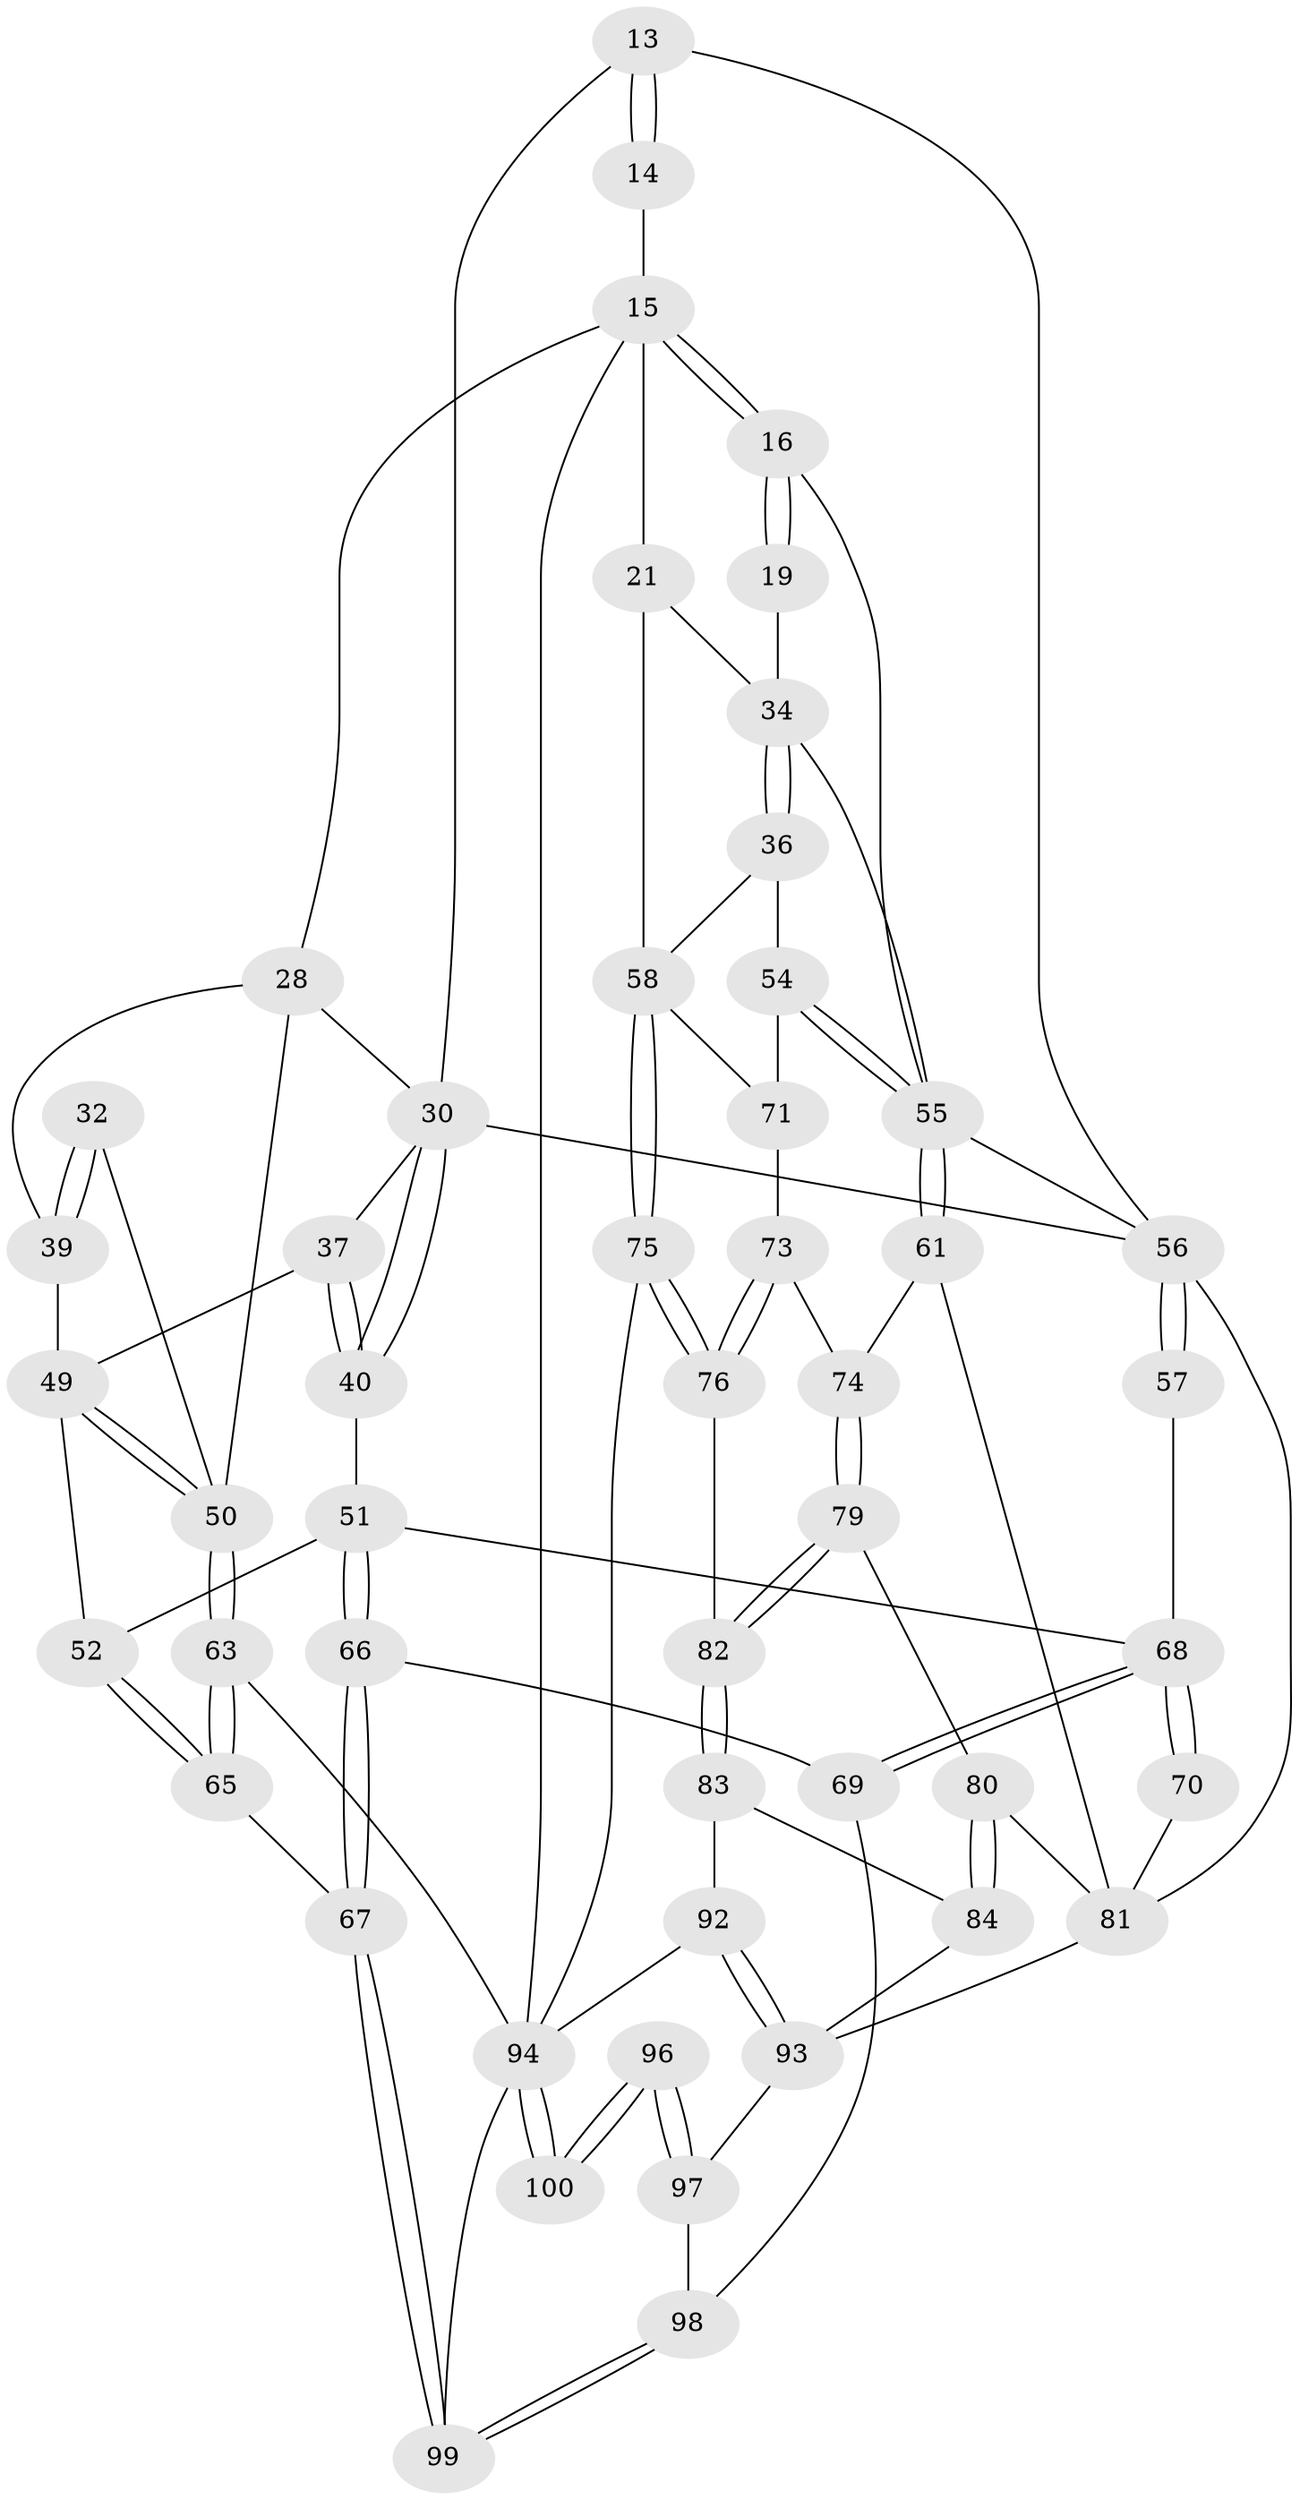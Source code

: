// original degree distribution, {3: 0.03, 4: 0.24, 6: 0.24, 5: 0.49}
// Generated by graph-tools (version 1.1) at 2025/05/03/04/25 22:05:50]
// undirected, 50 vertices, 113 edges
graph export_dot {
graph [start="1"]
  node [color=gray90,style=filled];
  13 [pos="+0.19517726962251833+0.12478676897697873",super="+12"];
  14 [pos="+0.1734795783124709+0.07545333826732804",super="+6"];
  15 [pos="+0.8834179206156969+0",super="+4"];
  16 [pos="+0.7244106686586423+0.12662437684851807",super="+8"];
  19 [pos="+0.7235231769737835+0.14050433392663134"];
  21 [pos="+0.8788910444374244+0.1185664798063575",super="+18"];
  28 [pos="+0.08181769761527534+0.1927151324376086",super="+25"];
  30 [pos="+0.28595064563143785+0.25927934800069197",super="+27"];
  32 [pos="+0+0.2205139973132615"];
  34 [pos="+0.7658805159318832+0.3185665545106914",super="+20"];
  36 [pos="+0.8022582380812601+0.3330253358916514"];
  37 [pos="+0.156894212315354+0.3201631136692441"];
  39 [pos="+0.08274842462002073+0.29188123798227494",super="+31"];
  40 [pos="+0.19236518554976745+0.37285447510066555"];
  49 [pos="+0+0.3709006533741774",super="+38"];
  50 [pos="+0+0.3559125948251934",super="+33"];
  51 [pos="+0.17573481446700764+0.422226361777346",super="+48"];
  52 [pos="+0.12108191882073223+0.44564254995595026"];
  54 [pos="+0.8068750856193475+0.48630030426905213",super="+53"];
  55 [pos="+0.653629635595609+0.5318644381869675",super="+41+35+9"];
  56 [pos="+0.5268309274508931+0.5521438246900402",super="+43+29"];
  57 [pos="+0.5085862166537178+0.4547238520614491",super="+45"];
  58 [pos="+1+0.6070175527673327",super="+22+23"];
  61 [pos="+0.6435952265236154+0.5710307547891661"];
  63 [pos="+0+0.7013380156145117"];
  65 [pos="+0+0.6919162464524217"];
  66 [pos="+0.19756863147715134+0.7622781501570569"];
  67 [pos="+0.19577631312256927+0.763084893168396"];
  68 [pos="+0.3156384986260513+0.688899202231536",super="+47+60"];
  69 [pos="+0.25960041014675606+0.7467098869753581"];
  70 [pos="+0.45801618403114874+0.6356025997062941"];
  71 [pos="+0.8220187818304415+0.5177625096469386",super="+59"];
  73 [pos="+0.8094753030173066+0.5595268171689676"];
  74 [pos="+0.7144652513550572+0.6201229345311642"];
  75 [pos="+1+0.6224092063743437"];
  76 [pos="+0.8951547910834867+0.6928003503823841"];
  79 [pos="+0.7176300765421151+0.6291024282858122"];
  80 [pos="+0.6979706164612716+0.717536612083468"];
  81 [pos="+0.5787702766385484+0.773965578805869",super="+72"];
  82 [pos="+0.8670404486293428+0.7126032383786084"];
  83 [pos="+0.8251383156782077+0.7812178726082686"];
  84 [pos="+0.8036262161946925+0.7974380103634778"];
  92 [pos="+0.8641953197359409+0.9270943542503047",super="+90"];
  93 [pos="+0.7725266951337287+0.9209346731673423",super="+91"];
  94 [pos="+0.9196189319671555+0.9623644749185651",super="+89+77"];
  96 [pos="+0.694282119925728+1"];
  97 [pos="+0.6515042235829284+1",super="+95"];
  98 [pos="+0.37033337821326634+1",super="+88"];
  99 [pos="+0.13683649278531793+1"];
  100 [pos="+1+1"];
  13 -- 14 [weight=2];
  13 -- 14;
  13 -- 56;
  13 -- 30;
  14 -- 15;
  15 -- 16 [weight=2];
  15 -- 16;
  15 -- 21 [weight=2];
  15 -- 28;
  15 -- 94 [weight=2];
  16 -- 19 [weight=2];
  16 -- 19;
  16 -- 55;
  19 -- 34;
  21 -- 58 [weight=2];
  21 -- 34;
  28 -- 39;
  28 -- 50;
  28 -- 30;
  30 -- 40;
  30 -- 40;
  30 -- 56;
  30 -- 37;
  32 -- 39 [weight=2];
  32 -- 39;
  32 -- 50;
  34 -- 36;
  34 -- 36;
  34 -- 55;
  36 -- 58;
  36 -- 54;
  37 -- 40;
  37 -- 40;
  37 -- 49;
  39 -- 49;
  40 -- 51;
  49 -- 50;
  49 -- 50;
  49 -- 52;
  50 -- 63;
  50 -- 63;
  51 -- 52;
  51 -- 66;
  51 -- 66;
  51 -- 68;
  52 -- 65;
  52 -- 65;
  54 -- 55;
  54 -- 55;
  54 -- 71 [weight=2];
  55 -- 61;
  55 -- 61;
  55 -- 56 [weight=2];
  56 -- 57 [weight=3];
  56 -- 57;
  56 -- 81;
  57 -- 68 [weight=2];
  58 -- 75;
  58 -- 75;
  58 -- 71;
  61 -- 74;
  61 -- 81;
  63 -- 65;
  63 -- 65;
  63 -- 94;
  65 -- 67;
  66 -- 67;
  66 -- 67;
  66 -- 69;
  67 -- 99;
  67 -- 99;
  68 -- 69;
  68 -- 69;
  68 -- 70 [weight=2];
  68 -- 70;
  69 -- 98;
  70 -- 81;
  71 -- 73;
  73 -- 74;
  73 -- 76;
  73 -- 76;
  74 -- 79;
  74 -- 79;
  75 -- 76;
  75 -- 76;
  75 -- 94;
  76 -- 82;
  79 -- 80;
  79 -- 82;
  79 -- 82;
  80 -- 81;
  80 -- 84;
  80 -- 84;
  81 -- 93;
  82 -- 83;
  82 -- 83;
  83 -- 84;
  83 -- 92;
  84 -- 93;
  92 -- 93;
  92 -- 93;
  92 -- 94 [weight=2];
  93 -- 97 [weight=2];
  94 -- 100 [weight=2];
  94 -- 100;
  94 -- 99;
  96 -- 97 [weight=2];
  96 -- 97;
  96 -- 100;
  96 -- 100;
  97 -- 98 [weight=2];
  98 -- 99;
  98 -- 99;
}
